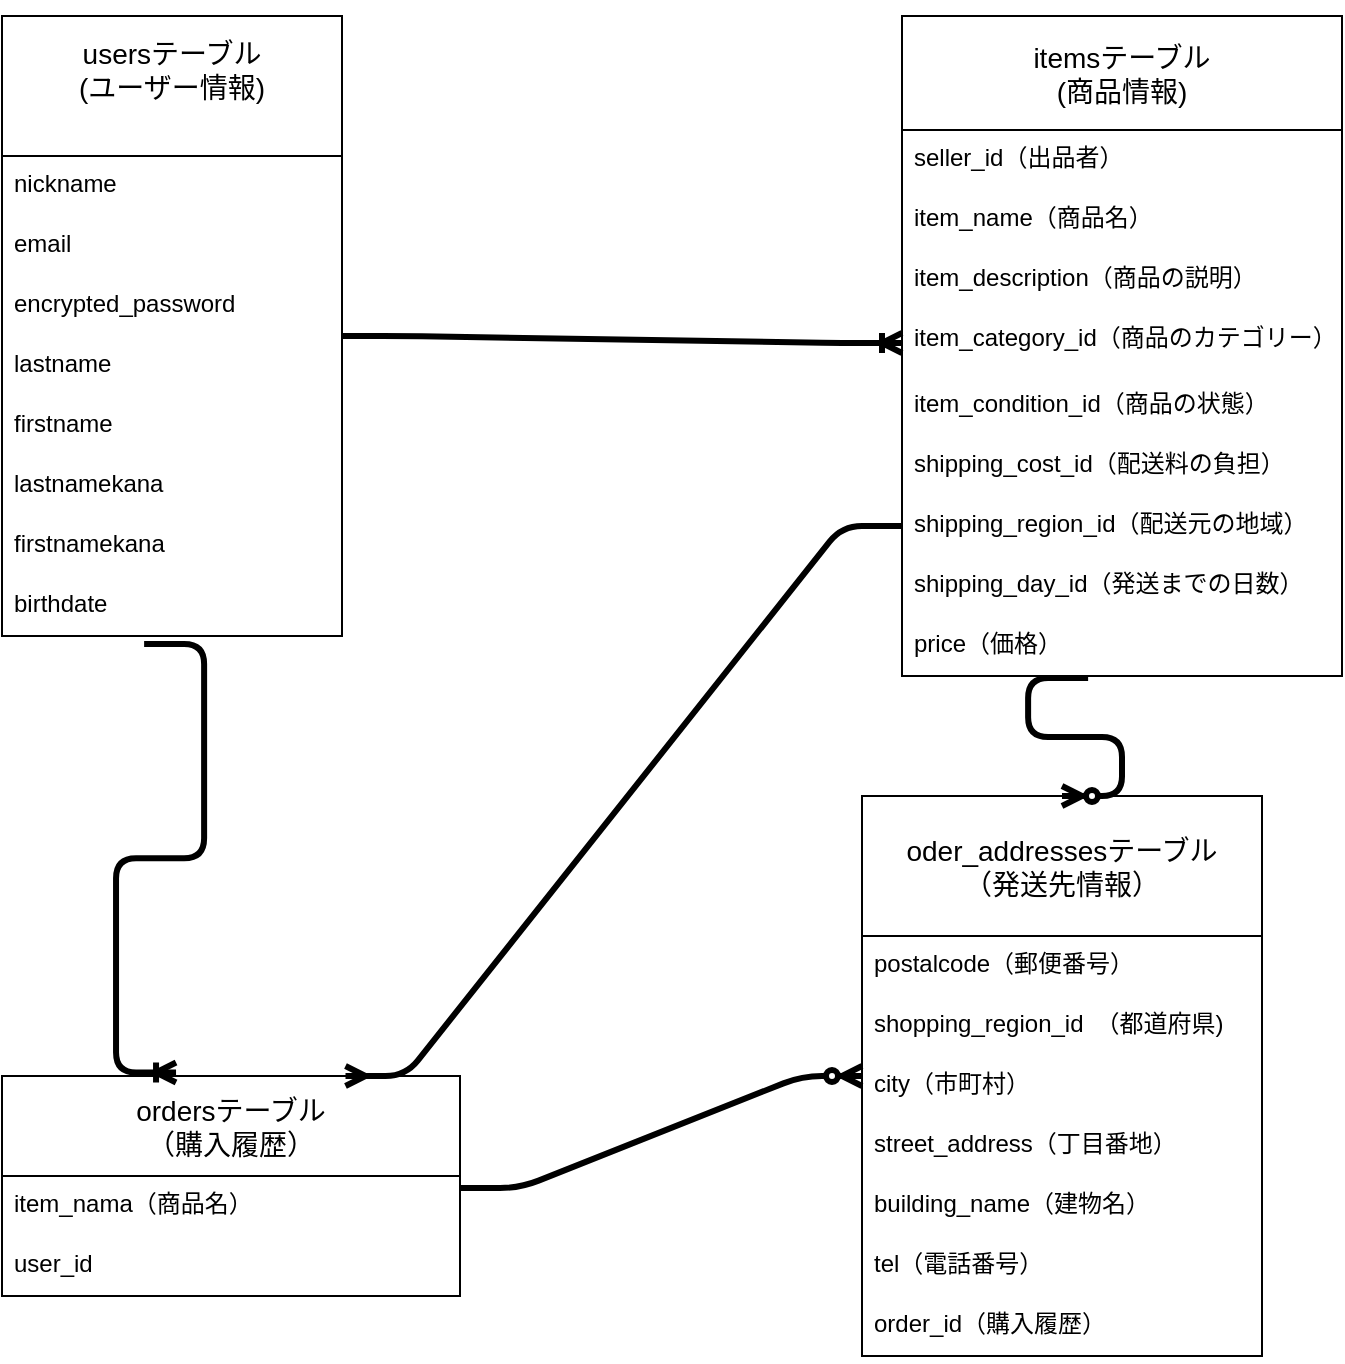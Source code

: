 <mxfile>
    <diagram id="JYuw1T2tmqePB8jGzr4H" name="ページ1">
        <mxGraphModel dx="733" dy="567" grid="1" gridSize="10" guides="1" tooltips="1" connect="1" arrows="1" fold="1" page="1" pageScale="1" pageWidth="827" pageHeight="1169" math="0" shadow="0">
            <root>
                <mxCell id="0"/>
                <mxCell id="1" parent="0"/>
                <mxCell id="87" style="edgeStyle=none;html=1;" parent="1" source="68" edge="1">
                    <mxGeometry relative="1" as="geometry">
                        <mxPoint x="200" y="40" as="targetPoint"/>
                    </mxGeometry>
                </mxCell>
                <mxCell id="68" value="usersテーブル&#10;(ユーザー情報)&#10;" style="swimlane;fontStyle=0;childLayout=stackLayout;horizontal=1;startSize=70;horizontalStack=0;resizeParent=1;resizeParentMax=0;resizeLast=0;collapsible=1;marginBottom=0;align=center;fontSize=14;" parent="1" vertex="1">
                    <mxGeometry x="120" y="40" width="170" height="310" as="geometry"/>
                </mxCell>
                <mxCell id="70" value="nickname" style="text;strokeColor=none;fillColor=none;spacingLeft=4;spacingRight=4;overflow=hidden;rotatable=0;points=[[0,0.5],[1,0.5]];portConstraint=eastwest;fontSize=12;" parent="68" vertex="1">
                    <mxGeometry y="70" width="170" height="30" as="geometry"/>
                </mxCell>
                <mxCell id="71" value="email" style="text;strokeColor=none;fillColor=none;spacingLeft=4;spacingRight=4;overflow=hidden;rotatable=0;points=[[0,0.5],[1,0.5]];portConstraint=eastwest;fontSize=12;" parent="68" vertex="1">
                    <mxGeometry y="100" width="170" height="30" as="geometry"/>
                </mxCell>
                <mxCell id="76" value="encrypted_password" style="text;strokeColor=none;fillColor=none;spacingLeft=4;spacingRight=4;overflow=hidden;rotatable=0;points=[[0,0.5],[1,0.5]];portConstraint=eastwest;fontSize=12;" parent="68" vertex="1">
                    <mxGeometry y="130" width="170" height="30" as="geometry"/>
                </mxCell>
                <mxCell id="104" value="lastname" style="text;strokeColor=none;fillColor=none;spacingLeft=4;spacingRight=4;overflow=hidden;rotatable=0;points=[[0,0.5],[1,0.5]];portConstraint=eastwest;fontSize=12;" parent="68" vertex="1">
                    <mxGeometry y="160" width="170" height="30" as="geometry"/>
                </mxCell>
                <mxCell id="105" value="firstname" style="text;strokeColor=none;fillColor=none;spacingLeft=4;spacingRight=4;overflow=hidden;rotatable=0;points=[[0,0.5],[1,0.5]];portConstraint=eastwest;fontSize=12;" parent="68" vertex="1">
                    <mxGeometry y="190" width="170" height="30" as="geometry"/>
                </mxCell>
                <mxCell id="107" value="lastnamekana" style="text;strokeColor=none;fillColor=none;spacingLeft=4;spacingRight=4;overflow=hidden;rotatable=0;points=[[0,0.5],[1,0.5]];portConstraint=eastwest;fontSize=12;" parent="68" vertex="1">
                    <mxGeometry y="220" width="170" height="30" as="geometry"/>
                </mxCell>
                <mxCell id="108" value="firstnamekana" style="text;strokeColor=none;fillColor=none;spacingLeft=4;spacingRight=4;overflow=hidden;rotatable=0;points=[[0,0.5],[1,0.5]];portConstraint=eastwest;fontSize=12;" parent="68" vertex="1">
                    <mxGeometry y="250" width="170" height="30" as="geometry"/>
                </mxCell>
                <mxCell id="109" value="birthdate" style="text;strokeColor=none;fillColor=none;spacingLeft=4;spacingRight=4;overflow=hidden;rotatable=0;points=[[0,0.5],[1,0.5]];portConstraint=eastwest;fontSize=12;" parent="68" vertex="1">
                    <mxGeometry y="280" width="170" height="30" as="geometry"/>
                </mxCell>
                <mxCell id="72" value="itemsテーブル&#10;(商品情報)" style="swimlane;fontStyle=0;childLayout=stackLayout;horizontal=1;startSize=57;horizontalStack=0;resizeParent=1;resizeParentMax=0;resizeLast=0;collapsible=1;marginBottom=0;align=center;fontSize=14;" parent="1" vertex="1">
                    <mxGeometry x="570" y="40" width="220" height="330" as="geometry"/>
                </mxCell>
                <mxCell id="130" value="seller_id（出品者）" style="text;strokeColor=none;fillColor=none;spacingLeft=4;spacingRight=4;overflow=hidden;rotatable=0;points=[[0,0.5],[1,0.5]];portConstraint=eastwest;fontSize=12;" parent="72" vertex="1">
                    <mxGeometry y="57" width="220" height="30" as="geometry"/>
                </mxCell>
                <mxCell id="74" value="item_name（商品名）" style="text;strokeColor=none;fillColor=none;spacingLeft=4;spacingRight=4;overflow=hidden;rotatable=0;points=[[0,0.5],[1,0.5]];portConstraint=eastwest;fontSize=12;" parent="72" vertex="1">
                    <mxGeometry y="87" width="220" height="30" as="geometry"/>
                </mxCell>
                <mxCell id="110" value="item_description（商品の説明）" style="text;strokeColor=none;fillColor=none;spacingLeft=4;spacingRight=4;overflow=hidden;rotatable=0;points=[[0,0.5],[1,0.5]];portConstraint=eastwest;fontSize=12;" parent="72" vertex="1">
                    <mxGeometry y="117" width="220" height="30" as="geometry"/>
                </mxCell>
                <mxCell id="112" value="item_category_id（商品のカテゴリー）" style="text;strokeColor=none;fillColor=none;spacingLeft=4;spacingRight=4;overflow=hidden;rotatable=0;points=[[0,0.5],[1,0.5]];portConstraint=eastwest;fontSize=12;" parent="72" vertex="1">
                    <mxGeometry y="147" width="220" height="33" as="geometry"/>
                </mxCell>
                <mxCell id="113" value="item_condition_id（商品の状態）" style="text;strokeColor=none;fillColor=none;spacingLeft=4;spacingRight=4;overflow=hidden;rotatable=0;points=[[0,0.5],[1,0.5]];portConstraint=eastwest;fontSize=12;" parent="72" vertex="1">
                    <mxGeometry y="180" width="220" height="30" as="geometry"/>
                </mxCell>
                <mxCell id="114" value="shipping_cost_id（配送料の負担）" style="text;strokeColor=none;fillColor=none;spacingLeft=4;spacingRight=4;overflow=hidden;rotatable=0;points=[[0,0.5],[1,0.5]];portConstraint=eastwest;fontSize=12;" parent="72" vertex="1">
                    <mxGeometry y="210" width="220" height="30" as="geometry"/>
                </mxCell>
                <mxCell id="111" value="shipping_region_id（配送元の地域）" style="text;strokeColor=none;fillColor=none;spacingLeft=4;spacingRight=4;overflow=hidden;rotatable=0;points=[[0,0.5],[1,0.5]];portConstraint=eastwest;fontSize=12;" parent="72" vertex="1">
                    <mxGeometry y="240" width="220" height="30" as="geometry"/>
                </mxCell>
                <mxCell id="116" value="shipping_day_id（発送までの日数）" style="text;strokeColor=none;fillColor=none;spacingLeft=4;spacingRight=4;overflow=hidden;rotatable=0;points=[[0,0.5],[1,0.5]];portConstraint=eastwest;fontSize=12;" parent="72" vertex="1">
                    <mxGeometry y="270" width="220" height="30" as="geometry"/>
                </mxCell>
                <mxCell id="117" value="price（価格）" style="text;strokeColor=none;fillColor=none;spacingLeft=4;spacingRight=4;overflow=hidden;rotatable=0;points=[[0,0.5],[1,0.5]];portConstraint=eastwest;fontSize=12;" parent="72" vertex="1">
                    <mxGeometry y="300" width="220" height="30" as="geometry"/>
                </mxCell>
                <mxCell id="77" value="ordersテーブル&#10;（購入履歴）" style="swimlane;fontStyle=0;childLayout=stackLayout;horizontal=1;startSize=50;horizontalStack=0;resizeParent=1;resizeParentMax=0;resizeLast=0;collapsible=1;marginBottom=0;align=center;fontSize=14;" parent="1" vertex="1">
                    <mxGeometry x="120" y="570" width="229" height="110" as="geometry"/>
                </mxCell>
                <mxCell id="78" value="item_nama（商品名）" style="text;strokeColor=none;fillColor=none;spacingLeft=4;spacingRight=4;overflow=hidden;rotatable=0;points=[[0,0.5],[1,0.5]];portConstraint=eastwest;fontSize=12;" parent="77" vertex="1">
                    <mxGeometry y="50" width="229" height="30" as="geometry"/>
                </mxCell>
                <mxCell id="79" value="user_id" style="text;strokeColor=none;fillColor=none;spacingLeft=4;spacingRight=4;overflow=hidden;rotatable=0;points=[[0,0.5],[1,0.5]];portConstraint=eastwest;fontSize=12;" parent="77" vertex="1">
                    <mxGeometry y="80" width="229" height="30" as="geometry"/>
                </mxCell>
                <mxCell id="82" value="oder_addressesテーブル&#10;（発送先情報）" style="swimlane;fontStyle=0;childLayout=stackLayout;horizontal=1;startSize=70;horizontalStack=0;resizeParent=1;resizeParentMax=0;resizeLast=0;collapsible=1;marginBottom=0;align=center;fontSize=14;" parent="1" vertex="1">
                    <mxGeometry x="550" y="430" width="200" height="280" as="geometry"/>
                </mxCell>
                <mxCell id="100" value="postalcode（郵便番号）" style="text;strokeColor=none;fillColor=none;spacingLeft=4;spacingRight=4;overflow=hidden;rotatable=0;points=[[0,0.5],[1,0.5]];portConstraint=eastwest;fontSize=12;" parent="82" vertex="1">
                    <mxGeometry y="70" width="200" height="30" as="geometry"/>
                </mxCell>
                <mxCell id="98" value="shopping_region_id　（都道府県)" style="text;strokeColor=none;fillColor=none;spacingLeft=4;spacingRight=4;overflow=hidden;rotatable=0;points=[[0,0.5],[1,0.5]];portConstraint=eastwest;fontSize=12;" parent="82" vertex="1">
                    <mxGeometry y="100" width="200" height="30" as="geometry"/>
                </mxCell>
                <mxCell id="97" value="city（市町村）" style="text;strokeColor=none;fillColor=none;spacingLeft=4;spacingRight=4;overflow=hidden;rotatable=0;points=[[0,0.5],[1,0.5]];portConstraint=eastwest;fontSize=12;" parent="82" vertex="1">
                    <mxGeometry y="130" width="200" height="30" as="geometry"/>
                </mxCell>
                <mxCell id="96" value="street_address（丁目番地）" style="text;strokeColor=none;fillColor=none;spacingLeft=4;spacingRight=4;overflow=hidden;rotatable=0;points=[[0,0.5],[1,0.5]];portConstraint=eastwest;fontSize=12;" parent="82" vertex="1">
                    <mxGeometry y="160" width="200" height="30" as="geometry"/>
                </mxCell>
                <mxCell id="101" value="building_name（建物名）" style="text;strokeColor=none;fillColor=none;spacingLeft=4;spacingRight=4;overflow=hidden;rotatable=0;points=[[0,0.5],[1,0.5]];portConstraint=eastwest;fontSize=12;" parent="82" vertex="1">
                    <mxGeometry y="190" width="200" height="30" as="geometry"/>
                </mxCell>
                <mxCell id="103" value="tel（電話番号）" style="text;strokeColor=none;fillColor=none;spacingLeft=4;spacingRight=4;overflow=hidden;rotatable=0;points=[[0,0.5],[1,0.5]];portConstraint=eastwest;fontSize=12;" parent="82" vertex="1">
                    <mxGeometry y="220" width="200" height="30" as="geometry"/>
                </mxCell>
                <mxCell id="134" value="order_id（購入履歴）" style="text;strokeColor=none;fillColor=none;spacingLeft=4;spacingRight=4;overflow=hidden;rotatable=0;points=[[0,0.5],[1,0.5]];portConstraint=eastwest;fontSize=12;" vertex="1" parent="82">
                    <mxGeometry y="250" width="200" height="30" as="geometry"/>
                </mxCell>
                <mxCell id="124" value="" style="edgeStyle=entityRelationEdgeStyle;fontSize=12;html=1;endArrow=ERoneToMany;exitX=1;exitY=0;exitDx=0;exitDy=0;exitPerimeter=0;strokeWidth=3;entryX=0;entryY=0.5;entryDx=0;entryDy=0;" parent="1" source="104" edge="1" target="112">
                    <mxGeometry width="100" height="100" relative="1" as="geometry">
                        <mxPoint x="330" y="280" as="sourcePoint"/>
                        <mxPoint x="560" y="230" as="targetPoint"/>
                    </mxGeometry>
                </mxCell>
                <mxCell id="126" value="" style="edgeStyle=entityRelationEdgeStyle;fontSize=12;html=1;endArrow=none;strokeWidth=3;startArrow=ERmany;startFill=0;endFill=0;exitX=0.75;exitY=0;exitDx=0;exitDy=0;entryX=0;entryY=0.5;entryDx=0;entryDy=0;" parent="1" source="77" target="111" edge="1">
                    <mxGeometry width="100" height="100" relative="1" as="geometry">
                        <mxPoint x="290" y="560" as="sourcePoint"/>
                        <mxPoint x="560" y="350" as="targetPoint"/>
                    </mxGeometry>
                </mxCell>
                <mxCell id="129" value="" style="edgeStyle=entityRelationEdgeStyle;fontSize=12;html=1;endArrow=ERoneToMany;exitX=0.418;exitY=1.133;exitDx=0;exitDy=0;exitPerimeter=0;strokeWidth=3;entryX=0.38;entryY=-0.016;entryDx=0;entryDy=0;entryPerimeter=0;" parent="1" source="109" target="77" edge="1">
                    <mxGeometry width="100" height="100" relative="1" as="geometry">
                        <mxPoint x="190" y="390" as="sourcePoint"/>
                        <mxPoint x="210" y="530" as="targetPoint"/>
                    </mxGeometry>
                </mxCell>
                <mxCell id="135" value="" style="edgeStyle=entityRelationEdgeStyle;fontSize=12;html=1;endArrow=ERzeroToMany;endFill=1;exitX=1;exitY=0.2;exitDx=0;exitDy=0;exitPerimeter=0;strokeWidth=3;" edge="1" parent="1" source="78" target="82">
                    <mxGeometry width="100" height="100" relative="1" as="geometry">
                        <mxPoint x="360" y="630" as="sourcePoint"/>
                        <mxPoint x="540" y="470" as="targetPoint"/>
                    </mxGeometry>
                </mxCell>
                <mxCell id="138" value="" style="edgeStyle=entityRelationEdgeStyle;fontSize=12;html=1;endArrow=ERzeroToMany;endFill=1;strokeWidth=3;entryX=0.5;entryY=0;entryDx=0;entryDy=0;exitX=0.423;exitY=1.033;exitDx=0;exitDy=0;exitPerimeter=0;" edge="1" parent="1" source="117" target="82">
                    <mxGeometry width="100" height="100" relative="1" as="geometry">
                        <mxPoint x="370" y="390" as="sourcePoint"/>
                        <mxPoint x="470" y="290" as="targetPoint"/>
                    </mxGeometry>
                </mxCell>
            </root>
        </mxGraphModel>
    </diagram>
</mxfile>